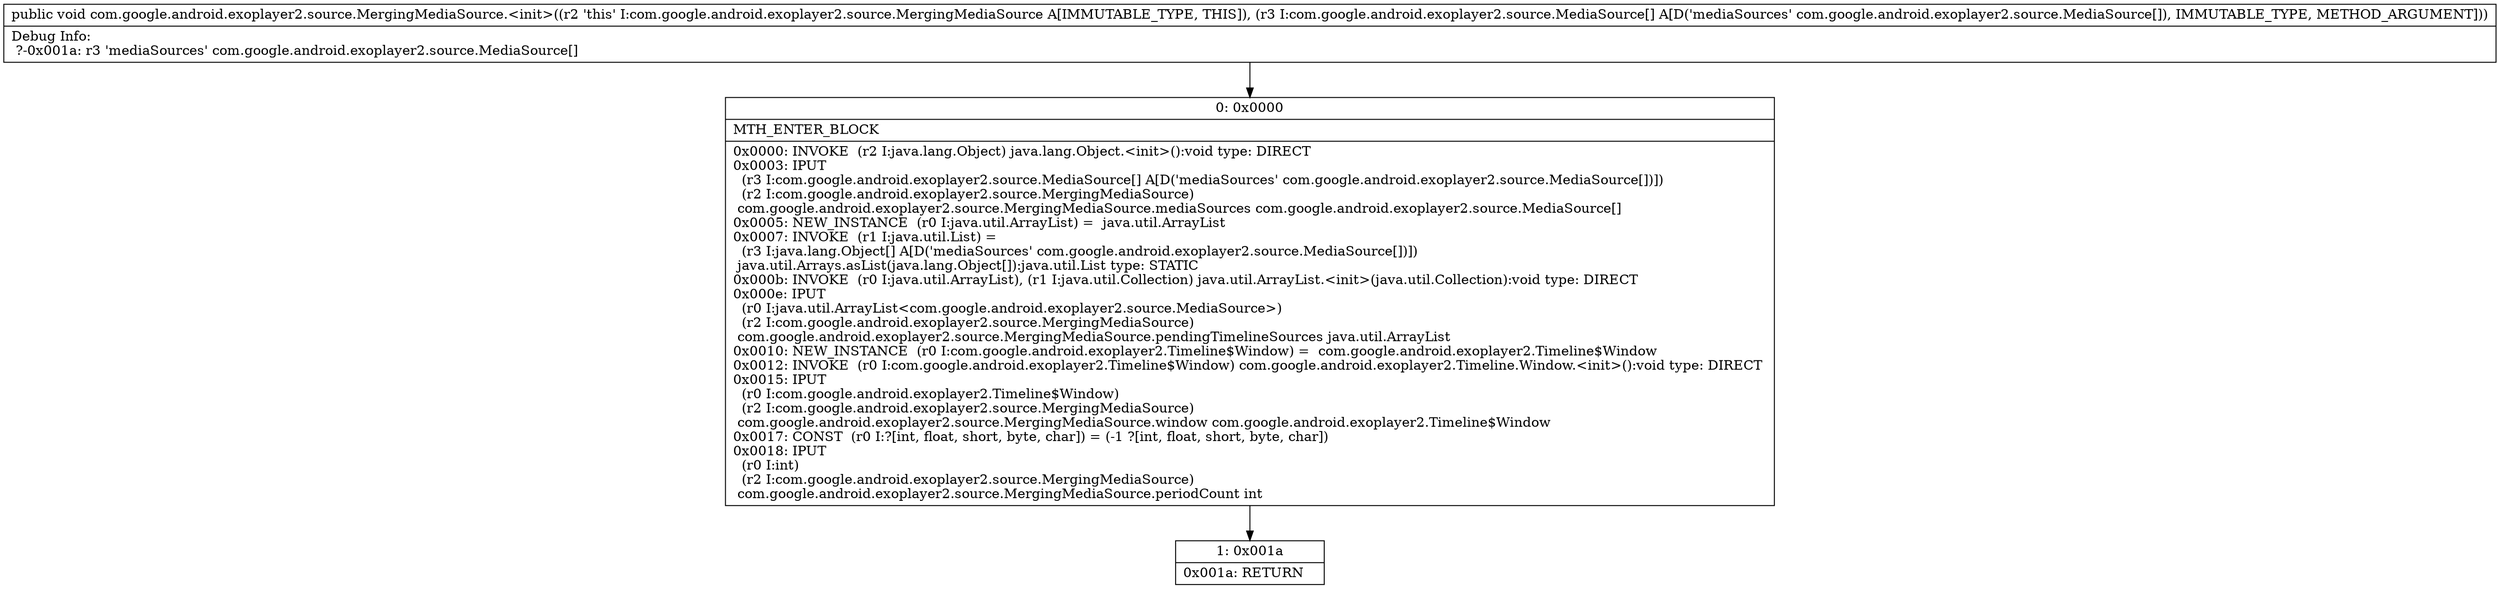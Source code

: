 digraph "CFG forcom.google.android.exoplayer2.source.MergingMediaSource.\<init\>([Lcom\/google\/android\/exoplayer2\/source\/MediaSource;)V" {
Node_0 [shape=record,label="{0\:\ 0x0000|MTH_ENTER_BLOCK\l|0x0000: INVOKE  (r2 I:java.lang.Object) java.lang.Object.\<init\>():void type: DIRECT \l0x0003: IPUT  \l  (r3 I:com.google.android.exoplayer2.source.MediaSource[] A[D('mediaSources' com.google.android.exoplayer2.source.MediaSource[])])\l  (r2 I:com.google.android.exoplayer2.source.MergingMediaSource)\l com.google.android.exoplayer2.source.MergingMediaSource.mediaSources com.google.android.exoplayer2.source.MediaSource[] \l0x0005: NEW_INSTANCE  (r0 I:java.util.ArrayList) =  java.util.ArrayList \l0x0007: INVOKE  (r1 I:java.util.List) = \l  (r3 I:java.lang.Object[] A[D('mediaSources' com.google.android.exoplayer2.source.MediaSource[])])\l java.util.Arrays.asList(java.lang.Object[]):java.util.List type: STATIC \l0x000b: INVOKE  (r0 I:java.util.ArrayList), (r1 I:java.util.Collection) java.util.ArrayList.\<init\>(java.util.Collection):void type: DIRECT \l0x000e: IPUT  \l  (r0 I:java.util.ArrayList\<com.google.android.exoplayer2.source.MediaSource\>)\l  (r2 I:com.google.android.exoplayer2.source.MergingMediaSource)\l com.google.android.exoplayer2.source.MergingMediaSource.pendingTimelineSources java.util.ArrayList \l0x0010: NEW_INSTANCE  (r0 I:com.google.android.exoplayer2.Timeline$Window) =  com.google.android.exoplayer2.Timeline$Window \l0x0012: INVOKE  (r0 I:com.google.android.exoplayer2.Timeline$Window) com.google.android.exoplayer2.Timeline.Window.\<init\>():void type: DIRECT \l0x0015: IPUT  \l  (r0 I:com.google.android.exoplayer2.Timeline$Window)\l  (r2 I:com.google.android.exoplayer2.source.MergingMediaSource)\l com.google.android.exoplayer2.source.MergingMediaSource.window com.google.android.exoplayer2.Timeline$Window \l0x0017: CONST  (r0 I:?[int, float, short, byte, char]) = (\-1 ?[int, float, short, byte, char]) \l0x0018: IPUT  \l  (r0 I:int)\l  (r2 I:com.google.android.exoplayer2.source.MergingMediaSource)\l com.google.android.exoplayer2.source.MergingMediaSource.periodCount int \l}"];
Node_1 [shape=record,label="{1\:\ 0x001a|0x001a: RETURN   \l}"];
MethodNode[shape=record,label="{public void com.google.android.exoplayer2.source.MergingMediaSource.\<init\>((r2 'this' I:com.google.android.exoplayer2.source.MergingMediaSource A[IMMUTABLE_TYPE, THIS]), (r3 I:com.google.android.exoplayer2.source.MediaSource[] A[D('mediaSources' com.google.android.exoplayer2.source.MediaSource[]), IMMUTABLE_TYPE, METHOD_ARGUMENT]))  | Debug Info:\l  ?\-0x001a: r3 'mediaSources' com.google.android.exoplayer2.source.MediaSource[]\l}"];
MethodNode -> Node_0;
Node_0 -> Node_1;
}

